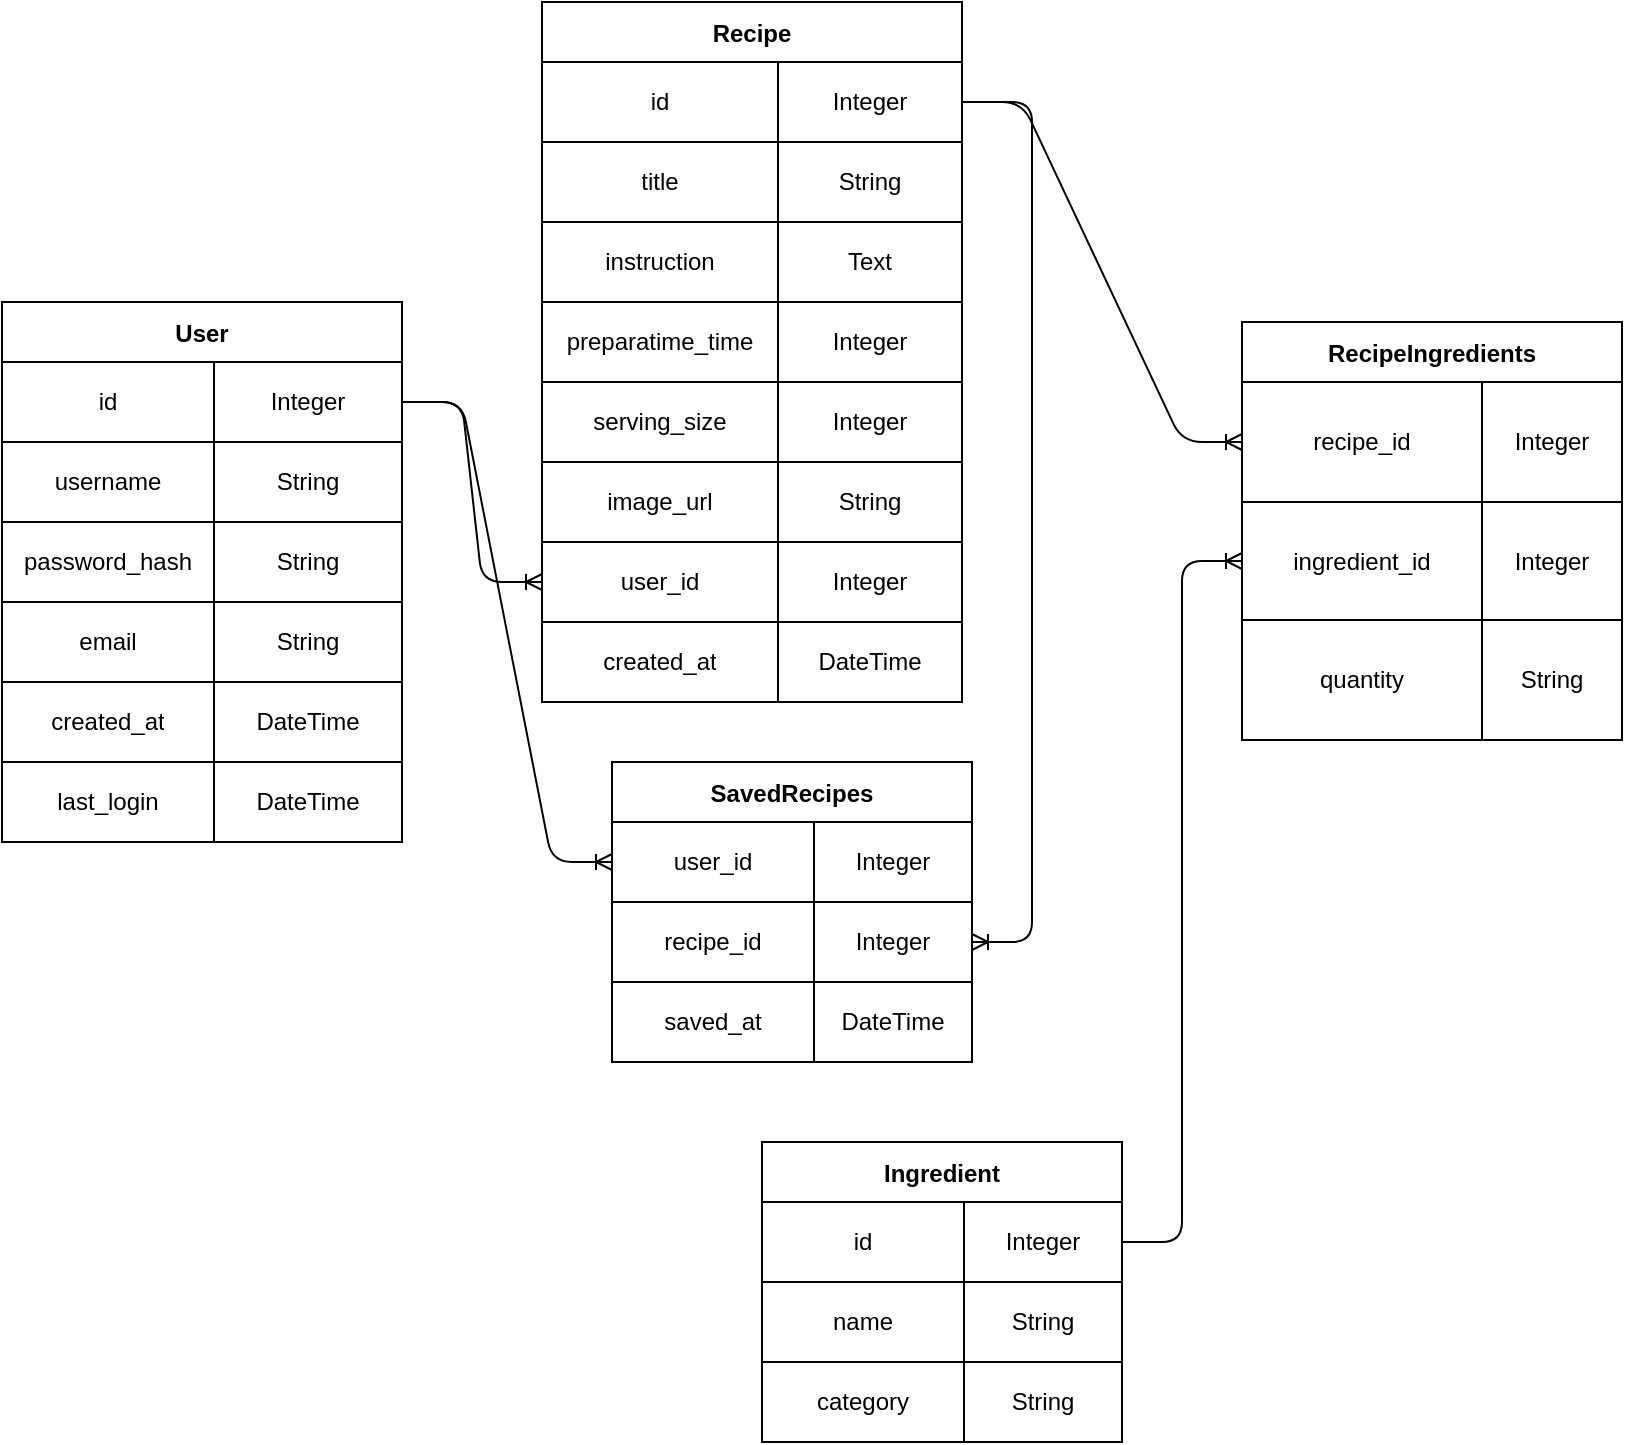 <mxfile>
    <diagram id="NKAbQJkbTD7azodyq8ZC" name="Page-1">
        <mxGraphModel dx="2607" dy="1162" grid="1" gridSize="10" guides="1" tooltips="1" connect="1" arrows="1" fold="1" page="1" pageScale="1" pageWidth="850" pageHeight="1100" math="0" shadow="0">
            <root>
                <mxCell id="0"/>
                <mxCell id="1" parent="0"/>
                <mxCell id="307" value="User" style="shape=table;startSize=30;container=1;collapsible=0;childLayout=tableLayout;fontStyle=1;align=center;" parent="1" vertex="1">
                    <mxGeometry x="10" y="180" width="200" height="270" as="geometry"/>
                </mxCell>
                <mxCell id="308" value="" style="shape=tableRow;horizontal=0;startSize=0;swimlaneHead=0;swimlaneBody=0;top=0;left=0;bottom=0;right=0;collapsible=0;dropTarget=0;fillColor=none;points=[[0,0.5],[1,0.5]];portConstraint=eastwest;" parent="307" vertex="1">
                    <mxGeometry y="30" width="200" height="40" as="geometry"/>
                </mxCell>
                <mxCell id="309" value="id" style="shape=partialRectangle;html=1;whiteSpace=wrap;connectable=0;fillColor=none;top=0;left=0;bottom=0;right=0;overflow=hidden;" parent="308" vertex="1">
                    <mxGeometry width="106" height="40" as="geometry">
                        <mxRectangle width="106" height="40" as="alternateBounds"/>
                    </mxGeometry>
                </mxCell>
                <mxCell id="310" value="Integer" style="shape=partialRectangle;html=1;whiteSpace=wrap;connectable=0;fillColor=none;top=0;left=0;bottom=0;right=0;overflow=hidden;" parent="308" vertex="1">
                    <mxGeometry x="106" width="94" height="40" as="geometry">
                        <mxRectangle width="94" height="40" as="alternateBounds"/>
                    </mxGeometry>
                </mxCell>
                <mxCell id="314" value="" style="shape=tableRow;horizontal=0;startSize=0;swimlaneHead=0;swimlaneBody=0;top=0;left=0;bottom=0;right=0;collapsible=0;dropTarget=0;fillColor=none;points=[[0,0.5],[1,0.5]];portConstraint=eastwest;" parent="307" vertex="1">
                    <mxGeometry y="70" width="200" height="40" as="geometry"/>
                </mxCell>
                <mxCell id="315" value="username" style="shape=partialRectangle;html=1;whiteSpace=wrap;connectable=0;fillColor=none;top=0;left=0;bottom=0;right=0;overflow=hidden;" parent="314" vertex="1">
                    <mxGeometry width="106" height="40" as="geometry">
                        <mxRectangle width="106" height="40" as="alternateBounds"/>
                    </mxGeometry>
                </mxCell>
                <mxCell id="316" value="String" style="shape=partialRectangle;html=1;whiteSpace=wrap;connectable=0;fillColor=none;top=0;left=0;bottom=0;right=0;overflow=hidden;" parent="314" vertex="1">
                    <mxGeometry x="106" width="94" height="40" as="geometry">
                        <mxRectangle width="94" height="40" as="alternateBounds"/>
                    </mxGeometry>
                </mxCell>
                <mxCell id="317" value="" style="shape=tableRow;horizontal=0;startSize=0;swimlaneHead=0;swimlaneBody=0;top=0;left=0;bottom=0;right=0;collapsible=0;dropTarget=0;fillColor=none;points=[[0,0.5],[1,0.5]];portConstraint=eastwest;" parent="307" vertex="1">
                    <mxGeometry y="110" width="200" height="40" as="geometry"/>
                </mxCell>
                <mxCell id="318" value="password_hash" style="shape=partialRectangle;html=1;whiteSpace=wrap;connectable=0;fillColor=none;top=0;left=0;bottom=0;right=0;overflow=hidden;" parent="317" vertex="1">
                    <mxGeometry width="106" height="40" as="geometry">
                        <mxRectangle width="106" height="40" as="alternateBounds"/>
                    </mxGeometry>
                </mxCell>
                <mxCell id="319" value="String" style="shape=partialRectangle;html=1;whiteSpace=wrap;connectable=0;fillColor=none;top=0;left=0;bottom=0;right=0;overflow=hidden;" parent="317" vertex="1">
                    <mxGeometry x="106" width="94" height="40" as="geometry">
                        <mxRectangle width="94" height="40" as="alternateBounds"/>
                    </mxGeometry>
                </mxCell>
                <mxCell id="320" value="" style="shape=tableRow;horizontal=0;startSize=0;swimlaneHead=0;swimlaneBody=0;top=0;left=0;bottom=0;right=0;collapsible=0;dropTarget=0;fillColor=none;points=[[0,0.5],[1,0.5]];portConstraint=eastwest;" parent="307" vertex="1">
                    <mxGeometry y="150" width="200" height="40" as="geometry"/>
                </mxCell>
                <mxCell id="321" value="email" style="shape=partialRectangle;html=1;whiteSpace=wrap;connectable=0;fillColor=none;top=0;left=0;bottom=0;right=0;overflow=hidden;" parent="320" vertex="1">
                    <mxGeometry width="106" height="40" as="geometry">
                        <mxRectangle width="106" height="40" as="alternateBounds"/>
                    </mxGeometry>
                </mxCell>
                <mxCell id="322" value="String" style="shape=partialRectangle;html=1;whiteSpace=wrap;connectable=0;fillColor=none;top=0;left=0;bottom=0;right=0;overflow=hidden;" parent="320" vertex="1">
                    <mxGeometry x="106" width="94" height="40" as="geometry">
                        <mxRectangle width="94" height="40" as="alternateBounds"/>
                    </mxGeometry>
                </mxCell>
                <mxCell id="426" style="shape=tableRow;horizontal=0;startSize=0;swimlaneHead=0;swimlaneBody=0;top=0;left=0;bottom=0;right=0;collapsible=0;dropTarget=0;fillColor=none;points=[[0,0.5],[1,0.5]];portConstraint=eastwest;" parent="307" vertex="1">
                    <mxGeometry y="190" width="200" height="40" as="geometry"/>
                </mxCell>
                <mxCell id="427" value="created_at" style="shape=partialRectangle;html=1;whiteSpace=wrap;connectable=0;fillColor=none;top=0;left=0;bottom=0;right=0;overflow=hidden;" parent="426" vertex="1">
                    <mxGeometry width="106" height="40" as="geometry">
                        <mxRectangle width="106" height="40" as="alternateBounds"/>
                    </mxGeometry>
                </mxCell>
                <mxCell id="428" value="DateTime" style="shape=partialRectangle;html=1;whiteSpace=wrap;connectable=0;fillColor=none;top=0;left=0;bottom=0;right=0;overflow=hidden;" parent="426" vertex="1">
                    <mxGeometry x="106" width="94" height="40" as="geometry">
                        <mxRectangle width="94" height="40" as="alternateBounds"/>
                    </mxGeometry>
                </mxCell>
                <mxCell id="429" style="shape=tableRow;horizontal=0;startSize=0;swimlaneHead=0;swimlaneBody=0;top=0;left=0;bottom=0;right=0;collapsible=0;dropTarget=0;fillColor=none;points=[[0,0.5],[1,0.5]];portConstraint=eastwest;" parent="307" vertex="1">
                    <mxGeometry y="230" width="200" height="40" as="geometry"/>
                </mxCell>
                <mxCell id="430" value="last_login" style="shape=partialRectangle;html=1;whiteSpace=wrap;connectable=0;fillColor=none;top=0;left=0;bottom=0;right=0;overflow=hidden;" parent="429" vertex="1">
                    <mxGeometry width="106" height="40" as="geometry">
                        <mxRectangle width="106" height="40" as="alternateBounds"/>
                    </mxGeometry>
                </mxCell>
                <mxCell id="431" value="DateTime" style="shape=partialRectangle;html=1;whiteSpace=wrap;connectable=0;fillColor=none;top=0;left=0;bottom=0;right=0;overflow=hidden;" parent="429" vertex="1">
                    <mxGeometry x="106" width="94" height="40" as="geometry">
                        <mxRectangle width="94" height="40" as="alternateBounds"/>
                    </mxGeometry>
                </mxCell>
                <mxCell id="323" value="RecipeIngredients" style="shape=table;startSize=30;container=1;collapsible=0;childLayout=tableLayout;fontStyle=1;align=center;" parent="1" vertex="1">
                    <mxGeometry x="630" y="190" width="190" height="209" as="geometry"/>
                </mxCell>
                <mxCell id="324" value="" style="shape=tableRow;horizontal=0;startSize=0;swimlaneHead=0;swimlaneBody=0;top=0;left=0;bottom=0;right=0;collapsible=0;dropTarget=0;fillColor=none;points=[[0,0.5],[1,0.5]];portConstraint=eastwest;" parent="323" vertex="1">
                    <mxGeometry y="30" width="190" height="60" as="geometry"/>
                </mxCell>
                <mxCell id="325" value="recipe_id" style="shape=partialRectangle;html=1;whiteSpace=wrap;connectable=0;fillColor=none;top=0;left=0;bottom=0;right=0;overflow=hidden;" parent="324" vertex="1">
                    <mxGeometry width="120" height="60" as="geometry">
                        <mxRectangle width="120" height="60" as="alternateBounds"/>
                    </mxGeometry>
                </mxCell>
                <mxCell id="326" value="Integer" style="shape=partialRectangle;html=1;whiteSpace=wrap;connectable=0;fillColor=none;top=0;left=0;bottom=0;right=0;overflow=hidden;" parent="324" vertex="1">
                    <mxGeometry x="120" width="70" height="60" as="geometry">
                        <mxRectangle width="70" height="60" as="alternateBounds"/>
                    </mxGeometry>
                </mxCell>
                <mxCell id="327" value="" style="shape=tableRow;horizontal=0;startSize=0;swimlaneHead=0;swimlaneBody=0;top=0;left=0;bottom=0;right=0;collapsible=0;dropTarget=0;fillColor=none;points=[[0,0.5],[1,0.5]];portConstraint=eastwest;" parent="323" vertex="1">
                    <mxGeometry y="90" width="190" height="59" as="geometry"/>
                </mxCell>
                <mxCell id="328" value="ingredient_id" style="shape=partialRectangle;html=1;whiteSpace=wrap;connectable=0;fillColor=none;top=0;left=0;bottom=0;right=0;overflow=hidden;" parent="327" vertex="1">
                    <mxGeometry width="120" height="59" as="geometry">
                        <mxRectangle width="120" height="59" as="alternateBounds"/>
                    </mxGeometry>
                </mxCell>
                <mxCell id="329" value="Integer" style="shape=partialRectangle;html=1;whiteSpace=wrap;connectable=0;fillColor=none;top=0;left=0;bottom=0;right=0;overflow=hidden;" parent="327" vertex="1">
                    <mxGeometry x="120" width="70" height="59" as="geometry">
                        <mxRectangle width="70" height="59" as="alternateBounds"/>
                    </mxGeometry>
                </mxCell>
                <mxCell id="330" value="" style="shape=tableRow;horizontal=0;startSize=0;swimlaneHead=0;swimlaneBody=0;top=0;left=0;bottom=0;right=0;collapsible=0;dropTarget=0;fillColor=none;points=[[0,0.5],[1,0.5]];portConstraint=eastwest;" parent="323" vertex="1">
                    <mxGeometry y="149" width="190" height="60" as="geometry"/>
                </mxCell>
                <mxCell id="331" value="quantity" style="shape=partialRectangle;html=1;whiteSpace=wrap;connectable=0;fillColor=none;top=0;left=0;bottom=0;right=0;overflow=hidden;" parent="330" vertex="1">
                    <mxGeometry width="120" height="60" as="geometry">
                        <mxRectangle width="120" height="60" as="alternateBounds"/>
                    </mxGeometry>
                </mxCell>
                <mxCell id="332" value="String" style="shape=partialRectangle;html=1;whiteSpace=wrap;connectable=0;fillColor=none;top=0;left=0;bottom=0;right=0;overflow=hidden;" parent="330" vertex="1">
                    <mxGeometry x="120" width="70" height="60" as="geometry">
                        <mxRectangle width="70" height="60" as="alternateBounds"/>
                    </mxGeometry>
                </mxCell>
                <mxCell id="357" value="Ingredient" style="shape=table;startSize=30;container=1;collapsible=0;childLayout=tableLayout;fontStyle=1;align=center;" parent="1" vertex="1">
                    <mxGeometry x="390" y="600" width="180" height="150" as="geometry"/>
                </mxCell>
                <mxCell id="358" value="" style="shape=tableRow;horizontal=0;startSize=0;swimlaneHead=0;swimlaneBody=0;top=0;left=0;bottom=0;right=0;collapsible=0;dropTarget=0;fillColor=none;points=[[0,0.5],[1,0.5]];portConstraint=eastwest;" parent="357" vertex="1">
                    <mxGeometry y="30" width="180" height="40" as="geometry"/>
                </mxCell>
                <mxCell id="359" value="id" style="shape=partialRectangle;html=1;whiteSpace=wrap;connectable=0;fillColor=none;top=0;left=0;bottom=0;right=0;overflow=hidden;" parent="358" vertex="1">
                    <mxGeometry width="101" height="40" as="geometry">
                        <mxRectangle width="101" height="40" as="alternateBounds"/>
                    </mxGeometry>
                </mxCell>
                <mxCell id="360" value="Integer" style="shape=partialRectangle;html=1;whiteSpace=wrap;connectable=0;fillColor=none;top=0;left=0;bottom=0;right=0;overflow=hidden;" parent="358" vertex="1">
                    <mxGeometry x="101" width="79" height="40" as="geometry">
                        <mxRectangle width="79" height="40" as="alternateBounds"/>
                    </mxGeometry>
                </mxCell>
                <mxCell id="361" value="" style="shape=tableRow;horizontal=0;startSize=0;swimlaneHead=0;swimlaneBody=0;top=0;left=0;bottom=0;right=0;collapsible=0;dropTarget=0;fillColor=none;points=[[0,0.5],[1,0.5]];portConstraint=eastwest;" parent="357" vertex="1">
                    <mxGeometry y="70" width="180" height="40" as="geometry"/>
                </mxCell>
                <mxCell id="362" value="name" style="shape=partialRectangle;html=1;whiteSpace=wrap;connectable=0;fillColor=none;top=0;left=0;bottom=0;right=0;overflow=hidden;" parent="361" vertex="1">
                    <mxGeometry width="101" height="40" as="geometry">
                        <mxRectangle width="101" height="40" as="alternateBounds"/>
                    </mxGeometry>
                </mxCell>
                <mxCell id="363" value="String" style="shape=partialRectangle;html=1;whiteSpace=wrap;connectable=0;fillColor=none;top=0;left=0;bottom=0;right=0;overflow=hidden;" parent="361" vertex="1">
                    <mxGeometry x="101" width="79" height="40" as="geometry">
                        <mxRectangle width="79" height="40" as="alternateBounds"/>
                    </mxGeometry>
                </mxCell>
                <mxCell id="364" value="" style="shape=tableRow;horizontal=0;startSize=0;swimlaneHead=0;swimlaneBody=0;top=0;left=0;bottom=0;right=0;collapsible=0;dropTarget=0;fillColor=none;points=[[0,0.5],[1,0.5]];portConstraint=eastwest;" parent="357" vertex="1">
                    <mxGeometry y="110" width="180" height="40" as="geometry"/>
                </mxCell>
                <mxCell id="365" value="category" style="shape=partialRectangle;html=1;whiteSpace=wrap;connectable=0;fillColor=none;top=0;left=0;bottom=0;right=0;overflow=hidden;" parent="364" vertex="1">
                    <mxGeometry width="101" height="40" as="geometry">
                        <mxRectangle width="101" height="40" as="alternateBounds"/>
                    </mxGeometry>
                </mxCell>
                <mxCell id="366" value="String" style="shape=partialRectangle;html=1;whiteSpace=wrap;connectable=0;fillColor=none;top=0;left=0;bottom=0;right=0;overflow=hidden;" parent="364" vertex="1">
                    <mxGeometry x="101" width="79" height="40" as="geometry">
                        <mxRectangle width="79" height="40" as="alternateBounds"/>
                    </mxGeometry>
                </mxCell>
                <mxCell id="376" value="Recipe" style="shape=table;startSize=30;container=1;collapsible=0;childLayout=tableLayout;fontStyle=1;align=center;" parent="1" vertex="1">
                    <mxGeometry x="280" y="30" width="210" height="350" as="geometry"/>
                </mxCell>
                <mxCell id="377" value="" style="shape=tableRow;horizontal=0;startSize=0;swimlaneHead=0;swimlaneBody=0;top=0;left=0;bottom=0;right=0;collapsible=0;dropTarget=0;fillColor=none;points=[[0,0.5],[1,0.5]];portConstraint=eastwest;" parent="376" vertex="1">
                    <mxGeometry y="30" width="210" height="40" as="geometry"/>
                </mxCell>
                <mxCell id="378" value="id" style="shape=partialRectangle;html=1;whiteSpace=wrap;connectable=0;fillColor=none;top=0;left=0;bottom=0;right=0;overflow=hidden;" parent="377" vertex="1">
                    <mxGeometry width="118" height="40" as="geometry">
                        <mxRectangle width="118" height="40" as="alternateBounds"/>
                    </mxGeometry>
                </mxCell>
                <mxCell id="379" value="Integer" style="shape=partialRectangle;html=1;whiteSpace=wrap;connectable=0;fillColor=none;top=0;left=0;bottom=0;right=0;overflow=hidden;" parent="377" vertex="1">
                    <mxGeometry x="118" width="92" height="40" as="geometry">
                        <mxRectangle width="92" height="40" as="alternateBounds"/>
                    </mxGeometry>
                </mxCell>
                <mxCell id="380" value="" style="shape=tableRow;horizontal=0;startSize=0;swimlaneHead=0;swimlaneBody=0;top=0;left=0;bottom=0;right=0;collapsible=0;dropTarget=0;fillColor=none;points=[[0,0.5],[1,0.5]];portConstraint=eastwest;" parent="376" vertex="1">
                    <mxGeometry y="70" width="210" height="40" as="geometry"/>
                </mxCell>
                <mxCell id="381" value="title" style="shape=partialRectangle;html=1;whiteSpace=wrap;connectable=0;fillColor=none;top=0;left=0;bottom=0;right=0;overflow=hidden;" parent="380" vertex="1">
                    <mxGeometry width="118" height="40" as="geometry">
                        <mxRectangle width="118" height="40" as="alternateBounds"/>
                    </mxGeometry>
                </mxCell>
                <mxCell id="382" value="String" style="shape=partialRectangle;html=1;whiteSpace=wrap;connectable=0;fillColor=none;top=0;left=0;bottom=0;right=0;overflow=hidden;" parent="380" vertex="1">
                    <mxGeometry x="118" width="92" height="40" as="geometry">
                        <mxRectangle width="92" height="40" as="alternateBounds"/>
                    </mxGeometry>
                </mxCell>
                <mxCell id="383" value="" style="shape=tableRow;horizontal=0;startSize=0;swimlaneHead=0;swimlaneBody=0;top=0;left=0;bottom=0;right=0;collapsible=0;dropTarget=0;fillColor=none;points=[[0,0.5],[1,0.5]];portConstraint=eastwest;" parent="376" vertex="1">
                    <mxGeometry y="110" width="210" height="40" as="geometry"/>
                </mxCell>
                <mxCell id="384" value="instruction" style="shape=partialRectangle;html=1;whiteSpace=wrap;connectable=0;fillColor=none;top=0;left=0;bottom=0;right=0;overflow=hidden;" parent="383" vertex="1">
                    <mxGeometry width="118" height="40" as="geometry">
                        <mxRectangle width="118" height="40" as="alternateBounds"/>
                    </mxGeometry>
                </mxCell>
                <mxCell id="385" value="Text" style="shape=partialRectangle;html=1;whiteSpace=wrap;connectable=0;fillColor=none;top=0;left=0;bottom=0;right=0;overflow=hidden;" parent="383" vertex="1">
                    <mxGeometry x="118" width="92" height="40" as="geometry">
                        <mxRectangle width="92" height="40" as="alternateBounds"/>
                    </mxGeometry>
                </mxCell>
                <mxCell id="386" value="" style="shape=tableRow;horizontal=0;startSize=0;swimlaneHead=0;swimlaneBody=0;top=0;left=0;bottom=0;right=0;collapsible=0;dropTarget=0;fillColor=none;points=[[0,0.5],[1,0.5]];portConstraint=eastwest;" parent="376" vertex="1">
                    <mxGeometry y="150" width="210" height="40" as="geometry"/>
                </mxCell>
                <mxCell id="387" value="preparatime_time" style="shape=partialRectangle;html=1;whiteSpace=wrap;connectable=0;fillColor=none;top=0;left=0;bottom=0;right=0;overflow=hidden;" parent="386" vertex="1">
                    <mxGeometry width="118" height="40" as="geometry">
                        <mxRectangle width="118" height="40" as="alternateBounds"/>
                    </mxGeometry>
                </mxCell>
                <mxCell id="388" value="Integer" style="shape=partialRectangle;html=1;whiteSpace=wrap;connectable=0;fillColor=none;top=0;left=0;bottom=0;right=0;overflow=hidden;" parent="386" vertex="1">
                    <mxGeometry x="118" width="92" height="40" as="geometry">
                        <mxRectangle width="92" height="40" as="alternateBounds"/>
                    </mxGeometry>
                </mxCell>
                <mxCell id="389" value="" style="shape=tableRow;horizontal=0;startSize=0;swimlaneHead=0;swimlaneBody=0;top=0;left=0;bottom=0;right=0;collapsible=0;dropTarget=0;fillColor=none;points=[[0,0.5],[1,0.5]];portConstraint=eastwest;" parent="376" vertex="1">
                    <mxGeometry y="190" width="210" height="40" as="geometry"/>
                </mxCell>
                <mxCell id="390" value="serving_size" style="shape=partialRectangle;html=1;whiteSpace=wrap;connectable=0;fillColor=none;top=0;left=0;bottom=0;right=0;overflow=hidden;" parent="389" vertex="1">
                    <mxGeometry width="118" height="40" as="geometry">
                        <mxRectangle width="118" height="40" as="alternateBounds"/>
                    </mxGeometry>
                </mxCell>
                <mxCell id="391" value="Integer" style="shape=partialRectangle;html=1;whiteSpace=wrap;connectable=0;fillColor=none;top=0;left=0;bottom=0;right=0;overflow=hidden;" parent="389" vertex="1">
                    <mxGeometry x="118" width="92" height="40" as="geometry">
                        <mxRectangle width="92" height="40" as="alternateBounds"/>
                    </mxGeometry>
                </mxCell>
                <mxCell id="529" style="shape=tableRow;horizontal=0;startSize=0;swimlaneHead=0;swimlaneBody=0;top=0;left=0;bottom=0;right=0;collapsible=0;dropTarget=0;fillColor=none;points=[[0,0.5],[1,0.5]];portConstraint=eastwest;" parent="376" vertex="1">
                    <mxGeometry y="230" width="210" height="40" as="geometry"/>
                </mxCell>
                <mxCell id="530" value="image_url" style="shape=partialRectangle;html=1;whiteSpace=wrap;connectable=0;fillColor=none;top=0;left=0;bottom=0;right=0;overflow=hidden;" parent="529" vertex="1">
                    <mxGeometry width="118" height="40" as="geometry">
                        <mxRectangle width="118" height="40" as="alternateBounds"/>
                    </mxGeometry>
                </mxCell>
                <mxCell id="531" value="String" style="shape=partialRectangle;html=1;whiteSpace=wrap;connectable=0;fillColor=none;top=0;left=0;bottom=0;right=0;overflow=hidden;" parent="529" vertex="1">
                    <mxGeometry x="118" width="92" height="40" as="geometry">
                        <mxRectangle width="92" height="40" as="alternateBounds"/>
                    </mxGeometry>
                </mxCell>
                <mxCell id="392" value="" style="shape=tableRow;horizontal=0;startSize=0;swimlaneHead=0;swimlaneBody=0;top=0;left=0;bottom=0;right=0;collapsible=0;dropTarget=0;fillColor=none;points=[[0,0.5],[1,0.5]];portConstraint=eastwest;" parent="376" vertex="1">
                    <mxGeometry y="270" width="210" height="40" as="geometry"/>
                </mxCell>
                <mxCell id="393" value="user_id" style="shape=partialRectangle;html=1;whiteSpace=wrap;connectable=0;fillColor=none;top=0;left=0;bottom=0;right=0;overflow=hidden;" parent="392" vertex="1">
                    <mxGeometry width="118" height="40" as="geometry">
                        <mxRectangle width="118" height="40" as="alternateBounds"/>
                    </mxGeometry>
                </mxCell>
                <mxCell id="394" value="Integer" style="shape=partialRectangle;html=1;whiteSpace=wrap;connectable=0;fillColor=none;top=0;left=0;bottom=0;right=0;overflow=hidden;" parent="392" vertex="1">
                    <mxGeometry x="118" width="92" height="40" as="geometry">
                        <mxRectangle width="92" height="40" as="alternateBounds"/>
                    </mxGeometry>
                </mxCell>
                <mxCell id="514" style="shape=tableRow;horizontal=0;startSize=0;swimlaneHead=0;swimlaneBody=0;top=0;left=0;bottom=0;right=0;collapsible=0;dropTarget=0;fillColor=none;points=[[0,0.5],[1,0.5]];portConstraint=eastwest;" parent="376" vertex="1">
                    <mxGeometry y="310" width="210" height="40" as="geometry"/>
                </mxCell>
                <mxCell id="515" value="created_at" style="shape=partialRectangle;html=1;whiteSpace=wrap;connectable=0;fillColor=none;top=0;left=0;bottom=0;right=0;overflow=hidden;" parent="514" vertex="1">
                    <mxGeometry width="118" height="40" as="geometry">
                        <mxRectangle width="118" height="40" as="alternateBounds"/>
                    </mxGeometry>
                </mxCell>
                <mxCell id="516" value="DateTime" style="shape=partialRectangle;html=1;whiteSpace=wrap;connectable=0;fillColor=none;top=0;left=0;bottom=0;right=0;overflow=hidden;" parent="514" vertex="1">
                    <mxGeometry x="118" width="92" height="40" as="geometry">
                        <mxRectangle width="92" height="40" as="alternateBounds"/>
                    </mxGeometry>
                </mxCell>
                <mxCell id="511" value="" style="edgeStyle=entityRelationEdgeStyle;fontSize=12;html=1;endArrow=ERoneToMany;exitX=1;exitY=0.5;exitDx=0;exitDy=0;entryX=0;entryY=0.5;entryDx=0;entryDy=0;" parent="1" source="308" target="392" edge="1">
                    <mxGeometry width="100" height="100" relative="1" as="geometry">
                        <mxPoint x="610" y="480" as="sourcePoint"/>
                        <mxPoint x="710" y="380" as="targetPoint"/>
                    </mxGeometry>
                </mxCell>
                <mxCell id="512" value="" style="edgeStyle=entityRelationEdgeStyle;fontSize=12;html=1;endArrow=ERoneToMany;exitX=1;exitY=0.5;exitDx=0;exitDy=0;entryX=0;entryY=0.5;entryDx=0;entryDy=0;" parent="1" source="358" target="327" edge="1">
                    <mxGeometry width="100" height="100" relative="1" as="geometry">
                        <mxPoint x="-40" y="210" as="sourcePoint"/>
                        <mxPoint x="114" y="630" as="targetPoint"/>
                    </mxGeometry>
                </mxCell>
                <mxCell id="513" value="" style="edgeStyle=entityRelationEdgeStyle;fontSize=12;html=1;endArrow=ERoneToMany;exitX=1;exitY=0.5;exitDx=0;exitDy=0;entryX=0;entryY=0.5;entryDx=0;entryDy=0;" parent="1" source="377" target="324" edge="1">
                    <mxGeometry width="100" height="100" relative="1" as="geometry">
                        <mxPoint x="309" y="140" as="sourcePoint"/>
                        <mxPoint x="450" y="282.5" as="targetPoint"/>
                    </mxGeometry>
                </mxCell>
                <mxCell id="517" value="SavedRecipes" style="shape=table;startSize=30;container=1;collapsible=0;childLayout=tableLayout;fontStyle=1;align=center;" parent="1" vertex="1">
                    <mxGeometry x="315" y="410" width="180" height="150" as="geometry"/>
                </mxCell>
                <mxCell id="518" value="" style="shape=tableRow;horizontal=0;startSize=0;swimlaneHead=0;swimlaneBody=0;top=0;left=0;bottom=0;right=0;collapsible=0;dropTarget=0;fillColor=none;points=[[0,0.5],[1,0.5]];portConstraint=eastwest;" parent="517" vertex="1">
                    <mxGeometry y="30" width="180" height="40" as="geometry"/>
                </mxCell>
                <mxCell id="519" value="user_id" style="shape=partialRectangle;html=1;whiteSpace=wrap;connectable=0;fillColor=none;top=0;left=0;bottom=0;right=0;overflow=hidden;" parent="518" vertex="1">
                    <mxGeometry width="101" height="40" as="geometry">
                        <mxRectangle width="101" height="40" as="alternateBounds"/>
                    </mxGeometry>
                </mxCell>
                <mxCell id="520" value="Integer" style="shape=partialRectangle;html=1;whiteSpace=wrap;connectable=0;fillColor=none;top=0;left=0;bottom=0;right=0;overflow=hidden;" parent="518" vertex="1">
                    <mxGeometry x="101" width="79" height="40" as="geometry">
                        <mxRectangle width="79" height="40" as="alternateBounds"/>
                    </mxGeometry>
                </mxCell>
                <mxCell id="521" value="" style="shape=tableRow;horizontal=0;startSize=0;swimlaneHead=0;swimlaneBody=0;top=0;left=0;bottom=0;right=0;collapsible=0;dropTarget=0;fillColor=none;points=[[0,0.5],[1,0.5]];portConstraint=eastwest;" parent="517" vertex="1">
                    <mxGeometry y="70" width="180" height="40" as="geometry"/>
                </mxCell>
                <mxCell id="522" value="recipe_id" style="shape=partialRectangle;html=1;whiteSpace=wrap;connectable=0;fillColor=none;top=0;left=0;bottom=0;right=0;overflow=hidden;" parent="521" vertex="1">
                    <mxGeometry width="101" height="40" as="geometry">
                        <mxRectangle width="101" height="40" as="alternateBounds"/>
                    </mxGeometry>
                </mxCell>
                <mxCell id="523" value="Integer" style="shape=partialRectangle;html=1;whiteSpace=wrap;connectable=0;fillColor=none;top=0;left=0;bottom=0;right=0;overflow=hidden;" parent="521" vertex="1">
                    <mxGeometry x="101" width="79" height="40" as="geometry">
                        <mxRectangle width="79" height="40" as="alternateBounds"/>
                    </mxGeometry>
                </mxCell>
                <mxCell id="524" value="" style="shape=tableRow;horizontal=0;startSize=0;swimlaneHead=0;swimlaneBody=0;top=0;left=0;bottom=0;right=0;collapsible=0;dropTarget=0;fillColor=none;points=[[0,0.5],[1,0.5]];portConstraint=eastwest;" parent="517" vertex="1">
                    <mxGeometry y="110" width="180" height="40" as="geometry"/>
                </mxCell>
                <mxCell id="525" value="saved_at" style="shape=partialRectangle;html=1;whiteSpace=wrap;connectable=0;fillColor=none;top=0;left=0;bottom=0;right=0;overflow=hidden;" parent="524" vertex="1">
                    <mxGeometry width="101" height="40" as="geometry">
                        <mxRectangle width="101" height="40" as="alternateBounds"/>
                    </mxGeometry>
                </mxCell>
                <mxCell id="526" value="DateTime" style="shape=partialRectangle;html=1;whiteSpace=wrap;connectable=0;fillColor=none;top=0;left=0;bottom=0;right=0;overflow=hidden;" parent="524" vertex="1">
                    <mxGeometry x="101" width="79" height="40" as="geometry">
                        <mxRectangle width="79" height="40" as="alternateBounds"/>
                    </mxGeometry>
                </mxCell>
                <mxCell id="527" value="" style="edgeStyle=entityRelationEdgeStyle;fontSize=12;html=1;endArrow=ERoneToMany;exitX=1;exitY=0.5;exitDx=0;exitDy=0;entryX=0;entryY=0.5;entryDx=0;entryDy=0;" parent="1" source="308" target="518" edge="1">
                    <mxGeometry width="100" height="100" relative="1" as="geometry">
                        <mxPoint x="240" y="260" as="sourcePoint"/>
                        <mxPoint x="310" y="300" as="targetPoint"/>
                    </mxGeometry>
                </mxCell>
                <mxCell id="528" value="" style="edgeStyle=entityRelationEdgeStyle;fontSize=12;html=1;endArrow=ERoneToMany;exitX=1;exitY=0.5;exitDx=0;exitDy=0;" parent="1" source="377" target="521" edge="1">
                    <mxGeometry width="100" height="100" relative="1" as="geometry">
                        <mxPoint x="520" y="100" as="sourcePoint"/>
                        <mxPoint x="690" y="240" as="targetPoint"/>
                    </mxGeometry>
                </mxCell>
            </root>
        </mxGraphModel>
    </diagram>
</mxfile>